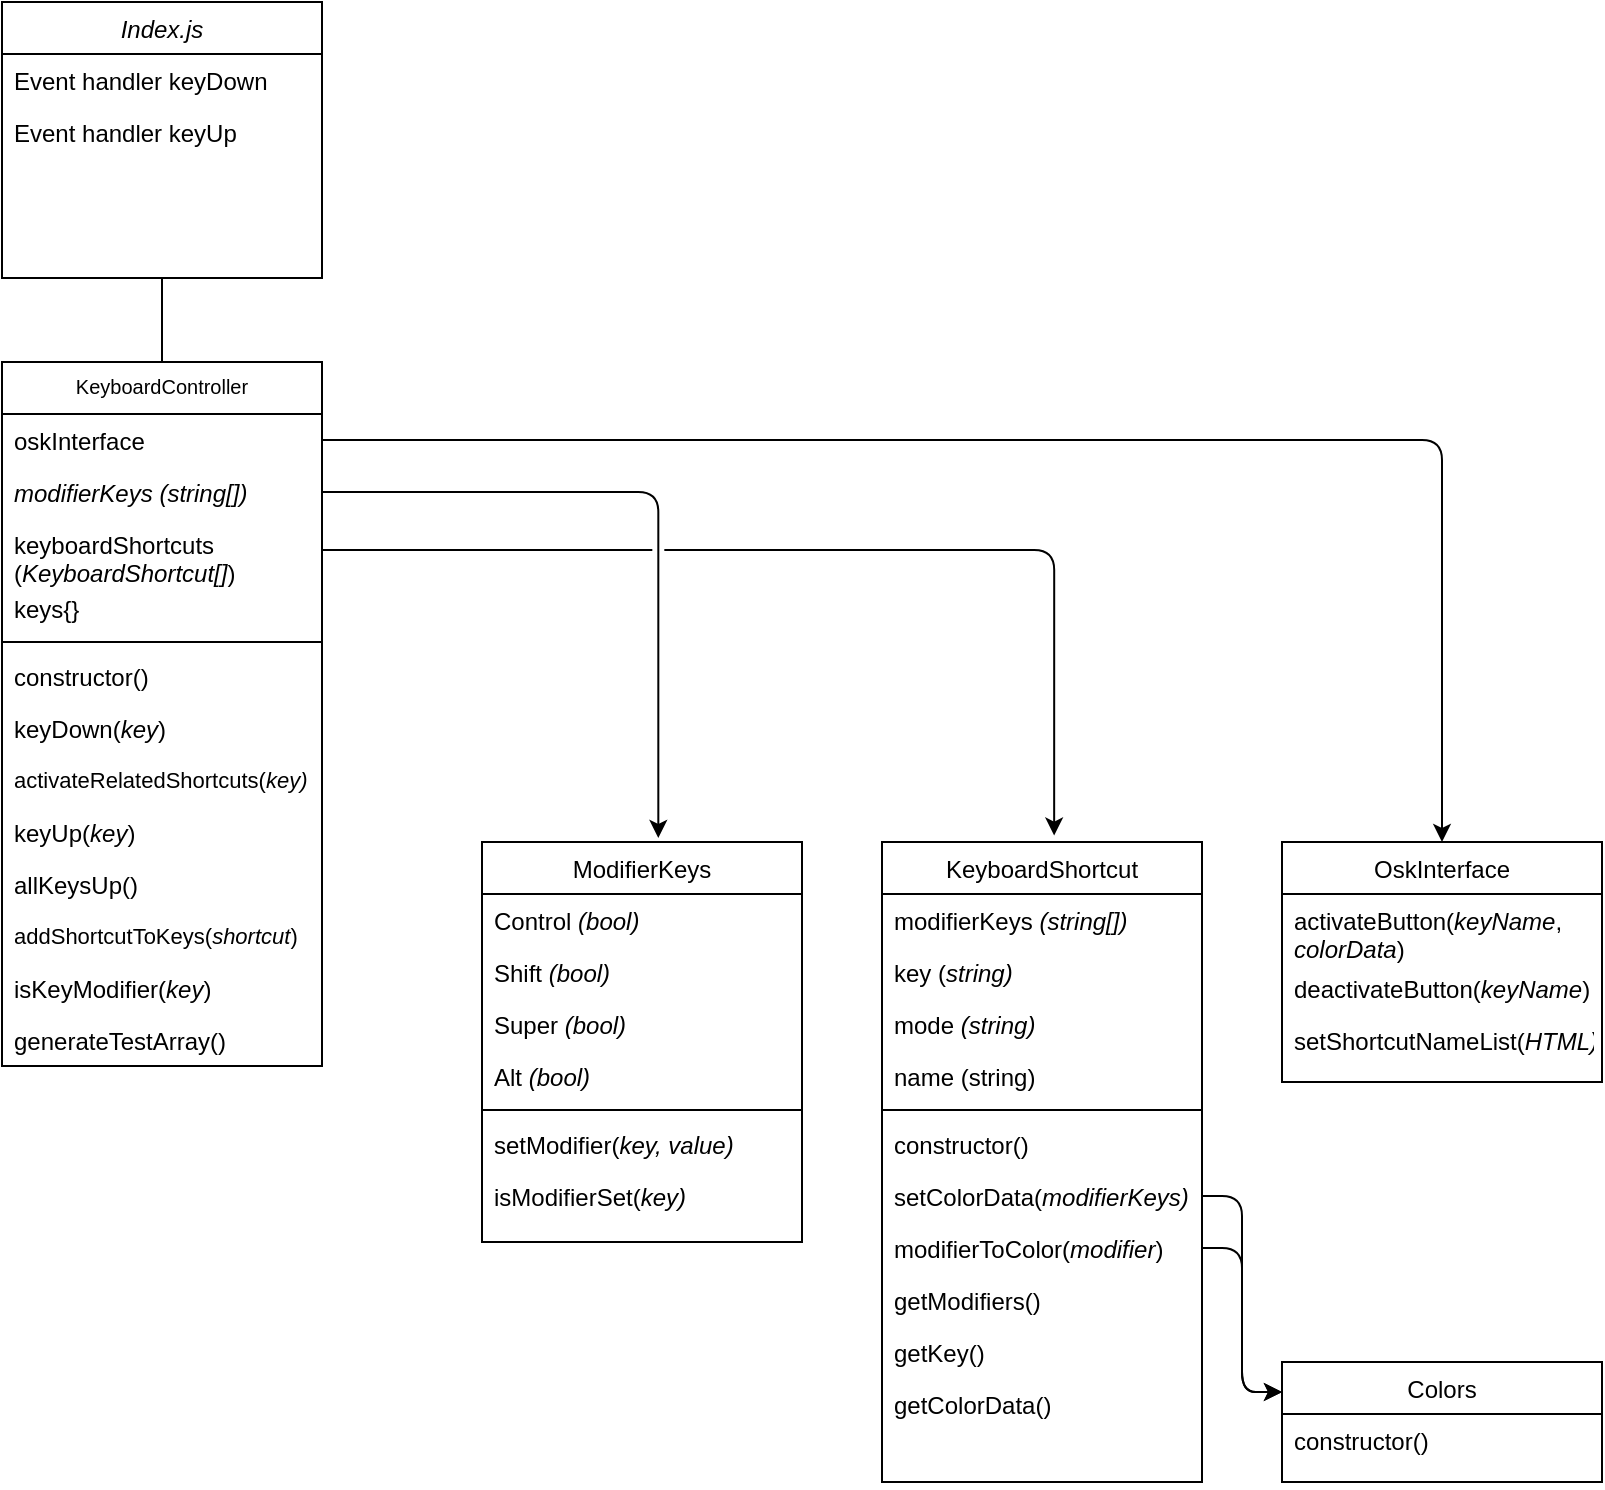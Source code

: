 <mxfile version="17.1.0" type="device"><diagram id="C5RBs43oDa-KdzZeNtuy" name="Page-1"><mxGraphModel dx="977" dy="605" grid="1" gridSize="5" guides="1" tooltips="1" connect="1" arrows="1" fold="1" page="1" pageScale="1" pageWidth="827" pageHeight="1169" math="0" shadow="0"><root><mxCell id="WIyWlLk6GJQsqaUBKTNV-0"/><mxCell id="WIyWlLk6GJQsqaUBKTNV-1" parent="WIyWlLk6GJQsqaUBKTNV-0"/><mxCell id="zkfFHV4jXpPFQw0GAbJ--0" value="Index.js" style="swimlane;fontStyle=2;align=center;verticalAlign=top;childLayout=stackLayout;horizontal=1;startSize=26;horizontalStack=0;resizeParent=1;resizeLast=0;collapsible=1;marginBottom=0;rounded=0;shadow=0;strokeWidth=1;fontColor=#000000;" parent="WIyWlLk6GJQsqaUBKTNV-1" vertex="1"><mxGeometry x="120" y="180" width="160" height="138" as="geometry"><mxRectangle x="230" y="140" width="160" height="26" as="alternateBounds"/></mxGeometry></mxCell><mxCell id="zkfFHV4jXpPFQw0GAbJ--2" value="Event handler keyDown&#10;" style="text;align=left;verticalAlign=top;spacingLeft=4;spacingRight=4;overflow=hidden;rotatable=0;points=[[0,0.5],[1,0.5]];portConstraint=eastwest;rounded=0;shadow=0;html=0;fontColor=#000000;" parent="zkfFHV4jXpPFQw0GAbJ--0" vertex="1"><mxGeometry y="26" width="160" height="26" as="geometry"/></mxCell><mxCell id="zkfFHV4jXpPFQw0GAbJ--1" value="Event handler keyUp" style="text;align=left;verticalAlign=top;spacingLeft=4;spacingRight=4;overflow=hidden;rotatable=0;points=[[0,0.5],[1,0.5]];portConstraint=eastwest;fontColor=#000000;fontStyle=0" parent="zkfFHV4jXpPFQw0GAbJ--0" vertex="1"><mxGeometry y="52" width="160" height="26" as="geometry"/></mxCell><mxCell id="zkfFHV4jXpPFQw0GAbJ--6" value="KeyboardController" style="swimlane;fontStyle=0;align=center;verticalAlign=top;childLayout=stackLayout;horizontal=1;startSize=26;horizontalStack=0;resizeParent=1;resizeLast=0;collapsible=1;marginBottom=0;rounded=0;shadow=0;strokeWidth=1;fontColor=#000000;fontSize=10;" parent="WIyWlLk6GJQsqaUBKTNV-1" vertex="1"><mxGeometry x="120" y="360" width="160" height="352" as="geometry"><mxRectangle x="130" y="380" width="160" height="26" as="alternateBounds"/></mxGeometry></mxCell><mxCell id="zkfFHV4jXpPFQw0GAbJ--8" value="oskInterface" style="text;align=left;verticalAlign=top;spacingLeft=4;spacingRight=4;overflow=hidden;rotatable=0;points=[[0,0.5],[1,0.5]];portConstraint=eastwest;rounded=0;shadow=0;html=0;fontColor=#000000;" parent="zkfFHV4jXpPFQw0GAbJ--6" vertex="1"><mxGeometry y="26" width="160" height="26" as="geometry"/></mxCell><mxCell id="zkfFHV4jXpPFQw0GAbJ--7" value="modifierKeys (string[])" style="text;align=left;verticalAlign=top;spacingLeft=4;spacingRight=4;overflow=hidden;rotatable=0;points=[[0,0.5],[1,0.5]];portConstraint=eastwest;fontColor=#000000;fontStyle=2" parent="zkfFHV4jXpPFQw0GAbJ--6" vertex="1"><mxGeometry y="52" width="160" height="26" as="geometry"/></mxCell><mxCell id="2kFtCMeLQZsidYawquET-1" value="keyboardShortcuts (&lt;i&gt;KeyboardShortcut[]&lt;/i&gt;)" style="text;align=left;verticalAlign=top;spacingLeft=4;spacingRight=4;overflow=hidden;rotatable=0;points=[[0,0.5],[1,0.5]];portConstraint=eastwest;rounded=0;shadow=0;html=1;fontColor=#000000;whiteSpace=wrap;fontStyle=0" parent="zkfFHV4jXpPFQw0GAbJ--6" vertex="1"><mxGeometry y="78" width="160" height="32" as="geometry"/></mxCell><mxCell id="8SkRVvy6HKeDoUgazjLL-0" value="keys{}" style="text;align=left;verticalAlign=top;spacingLeft=4;spacingRight=4;overflow=hidden;rotatable=0;points=[[0,0.5],[1,0.5]];portConstraint=eastwest;fontColor=#000000;" vertex="1" parent="zkfFHV4jXpPFQw0GAbJ--6"><mxGeometry y="110" width="160" height="26" as="geometry"/></mxCell><mxCell id="zkfFHV4jXpPFQw0GAbJ--9" value="" style="line;html=1;strokeWidth=1;align=left;verticalAlign=middle;spacingTop=-1;spacingLeft=3;spacingRight=3;rotatable=0;labelPosition=right;points=[];portConstraint=eastwest;fontColor=#000000;" parent="zkfFHV4jXpPFQw0GAbJ--6" vertex="1"><mxGeometry y="136" width="160" height="8" as="geometry"/></mxCell><mxCell id="8SkRVvy6HKeDoUgazjLL-1" value="constructor()&lt;br&gt;" style="text;align=left;verticalAlign=top;spacingLeft=4;spacingRight=4;overflow=hidden;rotatable=0;points=[[0,0.5],[1,0.5]];portConstraint=eastwest;rounded=0;shadow=0;html=1;fontColor=#000000;fontStyle=0" vertex="1" parent="zkfFHV4jXpPFQw0GAbJ--6"><mxGeometry y="144" width="160" height="26" as="geometry"/></mxCell><mxCell id="2kFtCMeLQZsidYawquET-3" value="keyDown(&lt;i&gt;key&lt;/i&gt;)" style="text;align=left;verticalAlign=top;spacingLeft=4;spacingRight=4;overflow=hidden;rotatable=0;points=[[0,0.5],[1,0.5]];portConstraint=eastwest;rounded=0;shadow=0;html=1;fontColor=#000000;fontStyle=0" parent="zkfFHV4jXpPFQw0GAbJ--6" vertex="1"><mxGeometry y="170" width="160" height="26" as="geometry"/></mxCell><mxCell id="8SkRVvy6HKeDoUgazjLL-3" value="activateRelatedShortcuts(&lt;i style=&quot;font-size: 11px;&quot;&gt;key)&lt;/i&gt;" style="text;align=left;verticalAlign=middle;spacingLeft=4;spacingRight=4;overflow=hidden;rotatable=0;points=[[0,0.5],[1,0.5]];portConstraint=eastwest;rounded=0;shadow=0;html=1;fontColor=#000000;fontStyle=0;whiteSpace=wrap;fontSize=11;" vertex="1" parent="zkfFHV4jXpPFQw0GAbJ--6"><mxGeometry y="196" width="160" height="26" as="geometry"/></mxCell><mxCell id="2kFtCMeLQZsidYawquET-4" value="keyUp(&lt;i&gt;key&lt;/i&gt;)" style="text;align=left;verticalAlign=top;spacingLeft=4;spacingRight=4;overflow=hidden;rotatable=0;points=[[0,0.5],[1,0.5]];portConstraint=eastwest;rounded=0;shadow=0;html=1;fontColor=#000000;fontStyle=0" parent="zkfFHV4jXpPFQw0GAbJ--6" vertex="1"><mxGeometry y="222" width="160" height="26" as="geometry"/></mxCell><mxCell id="8SkRVvy6HKeDoUgazjLL-7" value="allKeysUp()" style="text;align=left;verticalAlign=top;spacingLeft=4;spacingRight=4;overflow=hidden;rotatable=0;points=[[0,0.5],[1,0.5]];portConstraint=eastwest;rounded=0;shadow=0;html=1;fontColor=#000000;fontStyle=0" vertex="1" parent="zkfFHV4jXpPFQw0GAbJ--6"><mxGeometry y="248" width="160" height="26" as="geometry"/></mxCell><mxCell id="8SkRVvy6HKeDoUgazjLL-5" value="addShortcutToKeys(&lt;i&gt;shortcut&lt;/i&gt;)" style="text;align=left;verticalAlign=top;spacingLeft=4;spacingRight=4;overflow=hidden;rotatable=0;points=[[0,0.5],[1,0.5]];portConstraint=eastwest;rounded=0;shadow=0;html=1;fontColor=#000000;fontStyle=0;fontSize=11;" vertex="1" parent="zkfFHV4jXpPFQw0GAbJ--6"><mxGeometry y="274" width="160" height="26" as="geometry"/></mxCell><mxCell id="2kFtCMeLQZsidYawquET-5" value="isKeyModifier(&lt;i&gt;key&lt;/i&gt;)" style="text;align=left;verticalAlign=top;spacingLeft=4;spacingRight=4;overflow=hidden;rotatable=0;points=[[0,0.5],[1,0.5]];portConstraint=eastwest;rounded=0;shadow=0;html=1;fontColor=#000000;fontStyle=0" parent="zkfFHV4jXpPFQw0GAbJ--6" vertex="1"><mxGeometry y="300" width="160" height="26" as="geometry"/></mxCell><mxCell id="2kFtCMeLQZsidYawquET-6" value="generateTestArray()" style="text;align=left;verticalAlign=top;spacingLeft=4;spacingRight=4;overflow=hidden;rotatable=0;points=[[0,0.5],[1,0.5]];portConstraint=eastwest;rounded=0;shadow=0;html=1;fontColor=#000000;fontStyle=0" parent="zkfFHV4jXpPFQw0GAbJ--6" vertex="1"><mxGeometry y="326" width="160" height="26" as="geometry"/></mxCell><mxCell id="zkfFHV4jXpPFQw0GAbJ--12" value="" style="endArrow=none;endSize=10;endFill=0;shadow=0;strokeWidth=1;rounded=0;edgeStyle=elbowEdgeStyle;elbow=vertical;fontColor=#A6A6A6;" parent="WIyWlLk6GJQsqaUBKTNV-1" source="zkfFHV4jXpPFQw0GAbJ--6" target="zkfFHV4jXpPFQw0GAbJ--0" edge="1"><mxGeometry width="160" relative="1" as="geometry"><mxPoint x="200" y="203" as="sourcePoint"/><mxPoint x="200" y="203" as="targetPoint"/></mxGeometry></mxCell><mxCell id="zkfFHV4jXpPFQw0GAbJ--13" value="ModifierKeys" style="swimlane;fontStyle=0;align=center;verticalAlign=top;childLayout=stackLayout;horizontal=1;startSize=26;horizontalStack=0;resizeParent=1;resizeLast=0;collapsible=1;marginBottom=0;rounded=0;shadow=0;strokeWidth=1;fontColor=#000000;" parent="WIyWlLk6GJQsqaUBKTNV-1" vertex="1"><mxGeometry x="360" y="600" width="160" height="200" as="geometry"><mxRectangle x="340" y="380" width="170" height="26" as="alternateBounds"/></mxGeometry></mxCell><mxCell id="zkfFHV4jXpPFQw0GAbJ--14" value="Control &lt;i&gt;(bool)&lt;/i&gt;" style="text;align=left;verticalAlign=top;spacingLeft=4;spacingRight=4;overflow=hidden;rotatable=0;points=[[0,0.5],[1,0.5]];portConstraint=eastwest;fontColor=#000000;html=1;" parent="zkfFHV4jXpPFQw0GAbJ--13" vertex="1"><mxGeometry y="26" width="160" height="26" as="geometry"/></mxCell><mxCell id="2kFtCMeLQZsidYawquET-9" value="Shift&amp;nbsp;&lt;i&gt;(bool)&lt;/i&gt;" style="text;align=left;verticalAlign=top;spacingLeft=4;spacingRight=4;overflow=hidden;rotatable=0;points=[[0,0.5],[1,0.5]];portConstraint=eastwest;fontColor=#000000;fontStyle=0;html=1;" parent="zkfFHV4jXpPFQw0GAbJ--13" vertex="1"><mxGeometry y="52" width="160" height="26" as="geometry"/></mxCell><mxCell id="2kFtCMeLQZsidYawquET-11" value="Super &lt;i&gt;(bool)&lt;/i&gt;" style="text;align=left;verticalAlign=top;spacingLeft=4;spacingRight=4;overflow=hidden;rotatable=0;points=[[0,0.5],[1,0.5]];portConstraint=eastwest;fontColor=#000000;fontStyle=0;html=1;" parent="zkfFHV4jXpPFQw0GAbJ--13" vertex="1"><mxGeometry y="78" width="160" height="26" as="geometry"/></mxCell><mxCell id="2kFtCMeLQZsidYawquET-10" value="Alt &lt;i&gt;(bool)&lt;/i&gt;" style="text;align=left;verticalAlign=top;spacingLeft=4;spacingRight=4;overflow=hidden;rotatable=0;points=[[0,0.5],[1,0.5]];portConstraint=eastwest;fontColor=#000000;html=1;fontStyle=0" parent="zkfFHV4jXpPFQw0GAbJ--13" vertex="1"><mxGeometry y="104" width="160" height="26" as="geometry"/></mxCell><mxCell id="zkfFHV4jXpPFQw0GAbJ--15" value="" style="line;html=1;strokeWidth=1;align=left;verticalAlign=middle;spacingTop=-1;spacingLeft=3;spacingRight=3;rotatable=0;labelPosition=right;points=[];portConstraint=eastwest;fontColor=#000000;" parent="zkfFHV4jXpPFQw0GAbJ--13" vertex="1"><mxGeometry y="130" width="160" height="8" as="geometry"/></mxCell><mxCell id="2kFtCMeLQZsidYawquET-12" value="setModifier(&lt;i&gt;key, value)&lt;/i&gt;" style="text;align=left;verticalAlign=top;spacingLeft=4;spacingRight=4;overflow=hidden;rotatable=0;points=[[0,0.5],[1,0.5]];portConstraint=eastwest;fontColor=#000000;html=1;fontStyle=0" parent="zkfFHV4jXpPFQw0GAbJ--13" vertex="1"><mxGeometry y="138" width="160" height="26" as="geometry"/></mxCell><mxCell id="2kFtCMeLQZsidYawquET-13" value="isModifierSet(&lt;i&gt;key)&lt;/i&gt;" style="text;align=left;verticalAlign=top;spacingLeft=4;spacingRight=4;overflow=hidden;rotatable=0;points=[[0,0.5],[1,0.5]];portConstraint=eastwest;fontColor=#000000;html=1;fontStyle=0" parent="zkfFHV4jXpPFQw0GAbJ--13" vertex="1"><mxGeometry y="164" width="160" height="26" as="geometry"/></mxCell><mxCell id="2kFtCMeLQZsidYawquET-8" style="rounded=1;orthogonalLoop=1;jettySize=auto;html=1;fontColor=#000000;endArrow=classic;endFill=1;edgeStyle=elbowEdgeStyle;elbow=vertical;exitX=1;exitY=0.5;exitDx=0;exitDy=0;entryX=0.551;entryY=-0.01;entryDx=0;entryDy=0;entryPerimeter=0;" parent="WIyWlLk6GJQsqaUBKTNV-1" source="zkfFHV4jXpPFQw0GAbJ--7" target="zkfFHV4jXpPFQw0GAbJ--13" edge="1"><mxGeometry relative="1" as="geometry"><mxPoint x="400" y="460" as="targetPoint"/><Array as="points"><mxPoint x="300" y="425"/><mxPoint x="300" y="451"/></Array></mxGeometry></mxCell><mxCell id="fEgelN9WmmWwHKB61Kh7-0" value="KeyboardShortcut" style="swimlane;fontStyle=0;align=center;verticalAlign=top;childLayout=stackLayout;horizontal=1;startSize=26;horizontalStack=0;resizeParent=1;resizeLast=0;collapsible=1;marginBottom=0;rounded=0;shadow=0;strokeWidth=1;fontColor=#000000;" parent="WIyWlLk6GJQsqaUBKTNV-1" vertex="1"><mxGeometry x="560" y="600" width="160" height="320" as="geometry"><mxRectangle x="520" y="480" width="170" height="26" as="alternateBounds"/></mxGeometry></mxCell><mxCell id="fEgelN9WmmWwHKB61Kh7-1" value="modifierKeys&amp;nbsp;&lt;i&gt;(string[])&lt;/i&gt;" style="text;align=left;verticalAlign=top;spacingLeft=4;spacingRight=4;overflow=hidden;rotatable=0;points=[[0,0.5],[1,0.5]];portConstraint=eastwest;fontColor=#000000;html=1;" parent="fEgelN9WmmWwHKB61Kh7-0" vertex="1"><mxGeometry y="26" width="160" height="26" as="geometry"/></mxCell><mxCell id="fEgelN9WmmWwHKB61Kh7-2" value="key (&lt;i&gt;string)&lt;/i&gt;" style="text;align=left;verticalAlign=top;spacingLeft=4;spacingRight=4;overflow=hidden;rotatable=0;points=[[0,0.5],[1,0.5]];portConstraint=eastwest;fontColor=#000000;fontStyle=0;html=1;" parent="fEgelN9WmmWwHKB61Kh7-0" vertex="1"><mxGeometry y="52" width="160" height="26" as="geometry"/></mxCell><mxCell id="fEgelN9WmmWwHKB61Kh7-3" value="mode &lt;i&gt;(string)&lt;/i&gt;" style="text;align=left;verticalAlign=top;spacingLeft=4;spacingRight=4;overflow=hidden;rotatable=0;points=[[0,0.5],[1,0.5]];portConstraint=eastwest;fontColor=#000000;fontStyle=0;html=1;" parent="fEgelN9WmmWwHKB61Kh7-0" vertex="1"><mxGeometry y="78" width="160" height="26" as="geometry"/></mxCell><mxCell id="fEgelN9WmmWwHKB61Kh7-4" value="name (string)" style="text;align=left;verticalAlign=top;spacingLeft=4;spacingRight=4;overflow=hidden;rotatable=0;points=[[0,0.5],[1,0.5]];portConstraint=eastwest;fontColor=#000000;html=1;fontStyle=0" parent="fEgelN9WmmWwHKB61Kh7-0" vertex="1"><mxGeometry y="104" width="160" height="26" as="geometry"/></mxCell><mxCell id="fEgelN9WmmWwHKB61Kh7-5" value="" style="line;html=1;strokeWidth=1;align=left;verticalAlign=middle;spacingTop=-1;spacingLeft=3;spacingRight=3;rotatable=0;labelPosition=right;points=[];portConstraint=eastwest;fontColor=#000000;" parent="fEgelN9WmmWwHKB61Kh7-0" vertex="1"><mxGeometry y="130" width="160" height="8" as="geometry"/></mxCell><mxCell id="8SkRVvy6HKeDoUgazjLL-2" value="constructor()&lt;br&gt;" style="text;align=left;verticalAlign=top;spacingLeft=4;spacingRight=4;overflow=hidden;rotatable=0;points=[[0,0.5],[1,0.5]];portConstraint=eastwest;fontColor=#000000;html=1;fontStyle=0" vertex="1" parent="fEgelN9WmmWwHKB61Kh7-0"><mxGeometry y="138" width="160" height="26" as="geometry"/></mxCell><mxCell id="fEgelN9WmmWwHKB61Kh7-6" value="setColorData(&lt;i&gt;modifierKeys)&lt;/i&gt;" style="text;align=left;verticalAlign=top;spacingLeft=4;spacingRight=4;overflow=hidden;rotatable=0;points=[[0,0.5],[1,0.5]];portConstraint=eastwest;fontColor=#000000;html=1;fontStyle=0" parent="fEgelN9WmmWwHKB61Kh7-0" vertex="1"><mxGeometry y="164" width="160" height="26" as="geometry"/></mxCell><mxCell id="fEgelN9WmmWwHKB61Kh7-8" value="modifierToColor(&lt;i&gt;modifier&lt;/i&gt;)&lt;br&gt;" style="text;align=left;verticalAlign=top;spacingLeft=4;spacingRight=4;overflow=hidden;rotatable=0;points=[[0,0.5],[1,0.5]];portConstraint=eastwest;fontColor=#000000;html=1;fontStyle=0" parent="fEgelN9WmmWwHKB61Kh7-0" vertex="1"><mxGeometry y="190" width="160" height="26" as="geometry"/></mxCell><mxCell id="fEgelN9WmmWwHKB61Kh7-9" value="getModifiers()" style="text;align=left;verticalAlign=top;spacingLeft=4;spacingRight=4;overflow=hidden;rotatable=0;points=[[0,0.5],[1,0.5]];portConstraint=eastwest;fontColor=#000000;html=1;fontStyle=0" parent="fEgelN9WmmWwHKB61Kh7-0" vertex="1"><mxGeometry y="216" width="160" height="26" as="geometry"/></mxCell><mxCell id="fEgelN9WmmWwHKB61Kh7-10" value="getKey()" style="text;align=left;verticalAlign=top;spacingLeft=4;spacingRight=4;overflow=hidden;rotatable=0;points=[[0,0.5],[1,0.5]];portConstraint=eastwest;fontColor=#000000;html=1;fontStyle=0" parent="fEgelN9WmmWwHKB61Kh7-0" vertex="1"><mxGeometry y="242" width="160" height="26" as="geometry"/></mxCell><mxCell id="fEgelN9WmmWwHKB61Kh7-11" value="getColorData()" style="text;align=left;verticalAlign=top;spacingLeft=4;spacingRight=4;overflow=hidden;rotatable=0;points=[[0,0.5],[1,0.5]];portConstraint=eastwest;fontColor=#000000;html=1;fontStyle=0" parent="fEgelN9WmmWwHKB61Kh7-0" vertex="1"><mxGeometry y="268" width="160" height="26" as="geometry"/></mxCell><mxCell id="fEgelN9WmmWwHKB61Kh7-13" value="OskInterface" style="swimlane;fontStyle=0;align=center;verticalAlign=top;childLayout=stackLayout;horizontal=1;startSize=26;horizontalStack=0;resizeParent=1;resizeLast=0;collapsible=1;marginBottom=0;rounded=0;shadow=0;strokeWidth=1;fontColor=#000000;" parent="WIyWlLk6GJQsqaUBKTNV-1" vertex="1"><mxGeometry x="760" y="600" width="160" height="120" as="geometry"><mxRectangle x="340" y="380" width="170" height="26" as="alternateBounds"/></mxGeometry></mxCell><mxCell id="fEgelN9WmmWwHKB61Kh7-19" value="activateButton(&lt;i&gt;keyName&lt;/i&gt;, &lt;br&gt;&lt;i&gt;colorData&lt;/i&gt;)" style="text;align=left;verticalAlign=top;spacingLeft=4;spacingRight=4;overflow=hidden;rotatable=0;points=[[0,0.5],[1,0.5]];portConstraint=eastwest;fontColor=#000000;html=1;fontStyle=0" parent="fEgelN9WmmWwHKB61Kh7-13" vertex="1"><mxGeometry y="26" width="160" height="34" as="geometry"/></mxCell><mxCell id="fEgelN9WmmWwHKB61Kh7-20" value="deactivateButton(&lt;i&gt;keyName&lt;/i&gt;)" style="text;align=left;verticalAlign=top;spacingLeft=4;spacingRight=4;overflow=hidden;rotatable=0;points=[[0,0.5],[1,0.5]];portConstraint=eastwest;fontColor=#000000;html=1;fontStyle=0" parent="fEgelN9WmmWwHKB61Kh7-13" vertex="1"><mxGeometry y="60" width="160" height="26" as="geometry"/></mxCell><mxCell id="fEgelN9WmmWwHKB61Kh7-22" value="setShortcutNameList(&lt;i&gt;HTML)&lt;/i&gt;" style="text;align=left;verticalAlign=top;spacingLeft=4;spacingRight=4;overflow=hidden;rotatable=0;points=[[0,0.5],[1,0.5]];portConstraint=eastwest;fontColor=#000000;html=1;fontStyle=0" parent="fEgelN9WmmWwHKB61Kh7-13" vertex="1"><mxGeometry y="86" width="160" height="26" as="geometry"/></mxCell><mxCell id="fEgelN9WmmWwHKB61Kh7-28" style="edgeStyle=orthogonalEdgeStyle;rounded=1;jumpStyle=gap;orthogonalLoop=1;jettySize=auto;html=1;entryX=0.538;entryY=-0.01;entryDx=0;entryDy=0;entryPerimeter=0;endArrow=classic;endFill=1;elbow=vertical;exitX=1;exitY=0.5;exitDx=0;exitDy=0;" parent="WIyWlLk6GJQsqaUBKTNV-1" source="2kFtCMeLQZsidYawquET-1" target="fEgelN9WmmWwHKB61Kh7-0" edge="1"><mxGeometry relative="1" as="geometry"/></mxCell><mxCell id="fEgelN9WmmWwHKB61Kh7-30" style="edgeStyle=orthogonalEdgeStyle;rounded=1;jumpStyle=gap;orthogonalLoop=1;jettySize=auto;elbow=vertical;html=1;entryX=0.5;entryY=0;entryDx=0;entryDy=0;endArrow=classic;endFill=1;exitX=1;exitY=0.5;exitDx=0;exitDy=0;" parent="WIyWlLk6GJQsqaUBKTNV-1" source="zkfFHV4jXpPFQw0GAbJ--8" target="fEgelN9WmmWwHKB61Kh7-13" edge="1"><mxGeometry relative="1" as="geometry"/></mxCell><mxCell id="8SkRVvy6HKeDoUgazjLL-8" value="Colors" style="swimlane;fontStyle=0;align=center;verticalAlign=top;childLayout=stackLayout;horizontal=1;startSize=26;horizontalStack=0;resizeParent=1;resizeLast=0;collapsible=1;marginBottom=0;rounded=0;shadow=0;strokeWidth=1;fontColor=#000000;" vertex="1" parent="WIyWlLk6GJQsqaUBKTNV-1"><mxGeometry x="760" y="860" width="160" height="60" as="geometry"><mxRectangle x="340" y="380" width="170" height="26" as="alternateBounds"/></mxGeometry></mxCell><mxCell id="8SkRVvy6HKeDoUgazjLL-9" value="constructor()" style="text;align=left;verticalAlign=top;spacingLeft=4;spacingRight=4;overflow=hidden;rotatable=0;points=[[0,0.5],[1,0.5]];portConstraint=eastwest;fontColor=#000000;html=1;fontStyle=0" vertex="1" parent="8SkRVvy6HKeDoUgazjLL-8"><mxGeometry y="26" width="160" height="34" as="geometry"/></mxCell><mxCell id="8SkRVvy6HKeDoUgazjLL-12" style="edgeStyle=orthogonalEdgeStyle;rounded=1;jumpStyle=gap;orthogonalLoop=1;jettySize=auto;html=1;entryX=0;entryY=0.25;entryDx=0;entryDy=0;fontSize=11;fontColor=#000000;strokeColor=#000000;" edge="1" parent="WIyWlLk6GJQsqaUBKTNV-1" source="fEgelN9WmmWwHKB61Kh7-6" target="8SkRVvy6HKeDoUgazjLL-8"><mxGeometry relative="1" as="geometry"/></mxCell><mxCell id="8SkRVvy6HKeDoUgazjLL-13" style="edgeStyle=orthogonalEdgeStyle;rounded=1;jumpStyle=gap;orthogonalLoop=1;jettySize=auto;html=1;entryX=0;entryY=0.25;entryDx=0;entryDy=0;fontSize=11;fontColor=#000000;strokeColor=#000000;" edge="1" parent="WIyWlLk6GJQsqaUBKTNV-1" source="fEgelN9WmmWwHKB61Kh7-8" target="8SkRVvy6HKeDoUgazjLL-8"><mxGeometry relative="1" as="geometry"/></mxCell></root></mxGraphModel></diagram></mxfile>